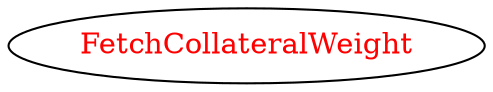 digraph dependencyGraph {
 concentrate=true;
 ranksep="2.0";
 rankdir="LR"; 
 splines="ortho";
"FetchCollateralWeight" [fontcolor="red"];
}
